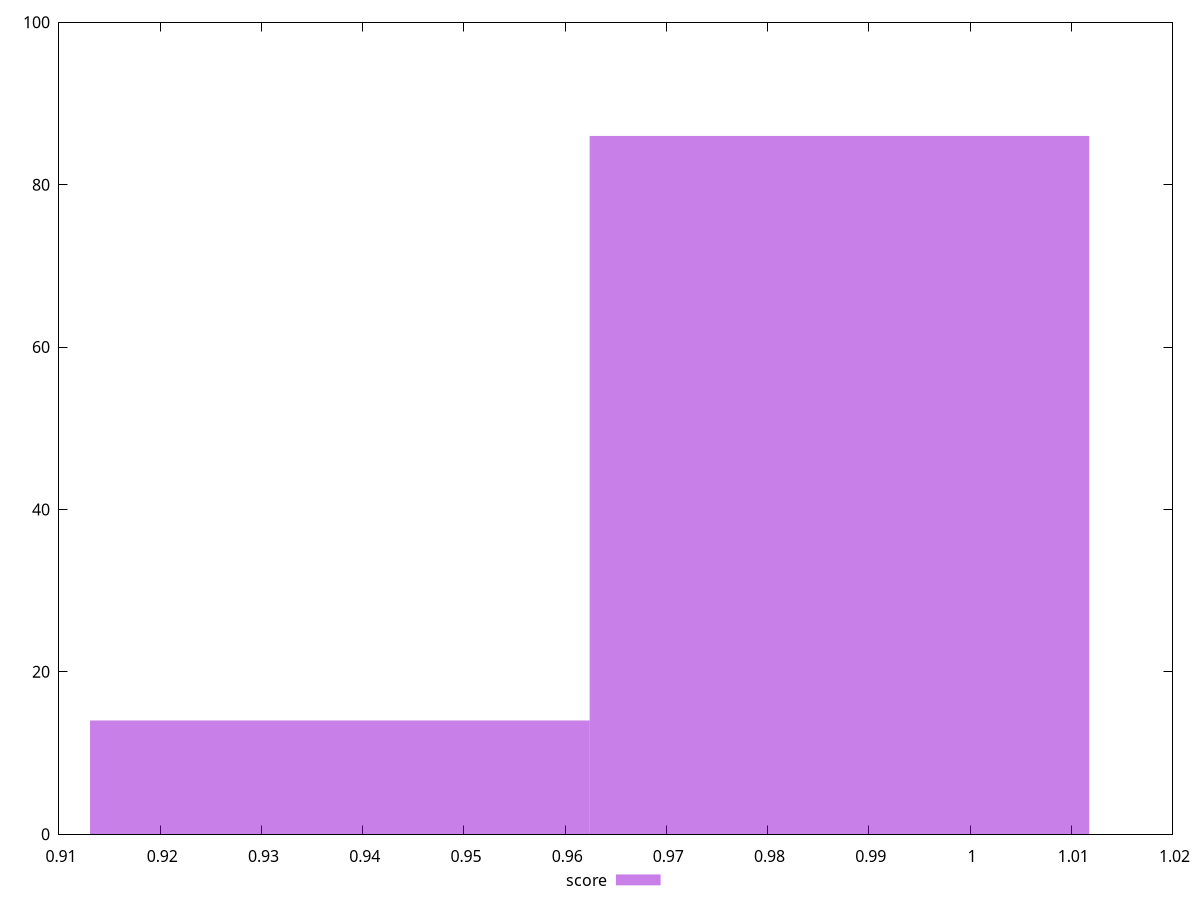 reset
set terminal svg size 640, 490 enhanced background rgb 'white'
set output "reprap/first-contentful-paint/samples/pages+cached+noexternal+nofonts+nosvg+noimg/score/histogram.svg"

$score <<EOF
0.9870974446643687 86
0.9377425724311502 14
EOF

set key outside below
set boxwidth 0.04935487223321843
set yrange [0:100]
set style fill transparent solid 0.5 noborder

plot \
  $score title "score" with boxes, \


reset